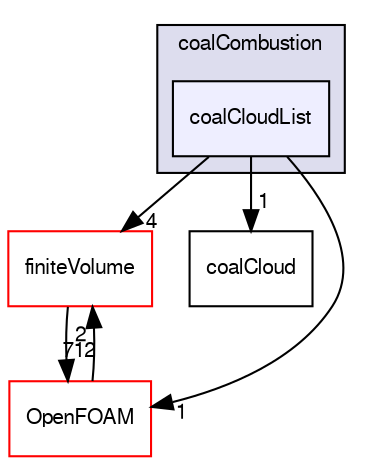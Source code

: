 digraph "src/lagrangian/coalCombustion/coalCloudList" {
  bgcolor=transparent;
  compound=true
  node [ fontsize="10", fontname="FreeSans"];
  edge [ labelfontsize="10", labelfontname="FreeSans"];
  subgraph clusterdir_6061a3ee916a9160a3a185551ff9959f {
    graph [ bgcolor="#ddddee", pencolor="black", label="coalCombustion" fontname="FreeSans", fontsize="10", URL="dir_6061a3ee916a9160a3a185551ff9959f.html"]
  dir_7044a8f42d5cea127f2070d81c925321 [shape=box, label="coalCloudList", style="filled", fillcolor="#eeeeff", pencolor="black", URL="dir_7044a8f42d5cea127f2070d81c925321.html"];
  }
  dir_9bd15774b555cf7259a6fa18f99fe99b [shape=box label="finiteVolume" color="red" URL="dir_9bd15774b555cf7259a6fa18f99fe99b.html"];
  dir_d955aeb57bdb7586aebf93bbce8278dd [shape=box label="coalCloud" URL="dir_d955aeb57bdb7586aebf93bbce8278dd.html"];
  dir_c5473ff19b20e6ec4dfe5c310b3778a8 [shape=box label="OpenFOAM" color="red" URL="dir_c5473ff19b20e6ec4dfe5c310b3778a8.html"];
  dir_7044a8f42d5cea127f2070d81c925321->dir_9bd15774b555cf7259a6fa18f99fe99b [headlabel="4", labeldistance=1.5 headhref="dir_001201_000749.html"];
  dir_7044a8f42d5cea127f2070d81c925321->dir_d955aeb57bdb7586aebf93bbce8278dd [headlabel="1", labeldistance=1.5 headhref="dir_001201_001200.html"];
  dir_7044a8f42d5cea127f2070d81c925321->dir_c5473ff19b20e6ec4dfe5c310b3778a8 [headlabel="1", labeldistance=1.5 headhref="dir_001201_001732.html"];
  dir_9bd15774b555cf7259a6fa18f99fe99b->dir_c5473ff19b20e6ec4dfe5c310b3778a8 [headlabel="712", labeldistance=1.5 headhref="dir_000749_001732.html"];
  dir_c5473ff19b20e6ec4dfe5c310b3778a8->dir_9bd15774b555cf7259a6fa18f99fe99b [headlabel="2", labeldistance=1.5 headhref="dir_001732_000749.html"];
}
